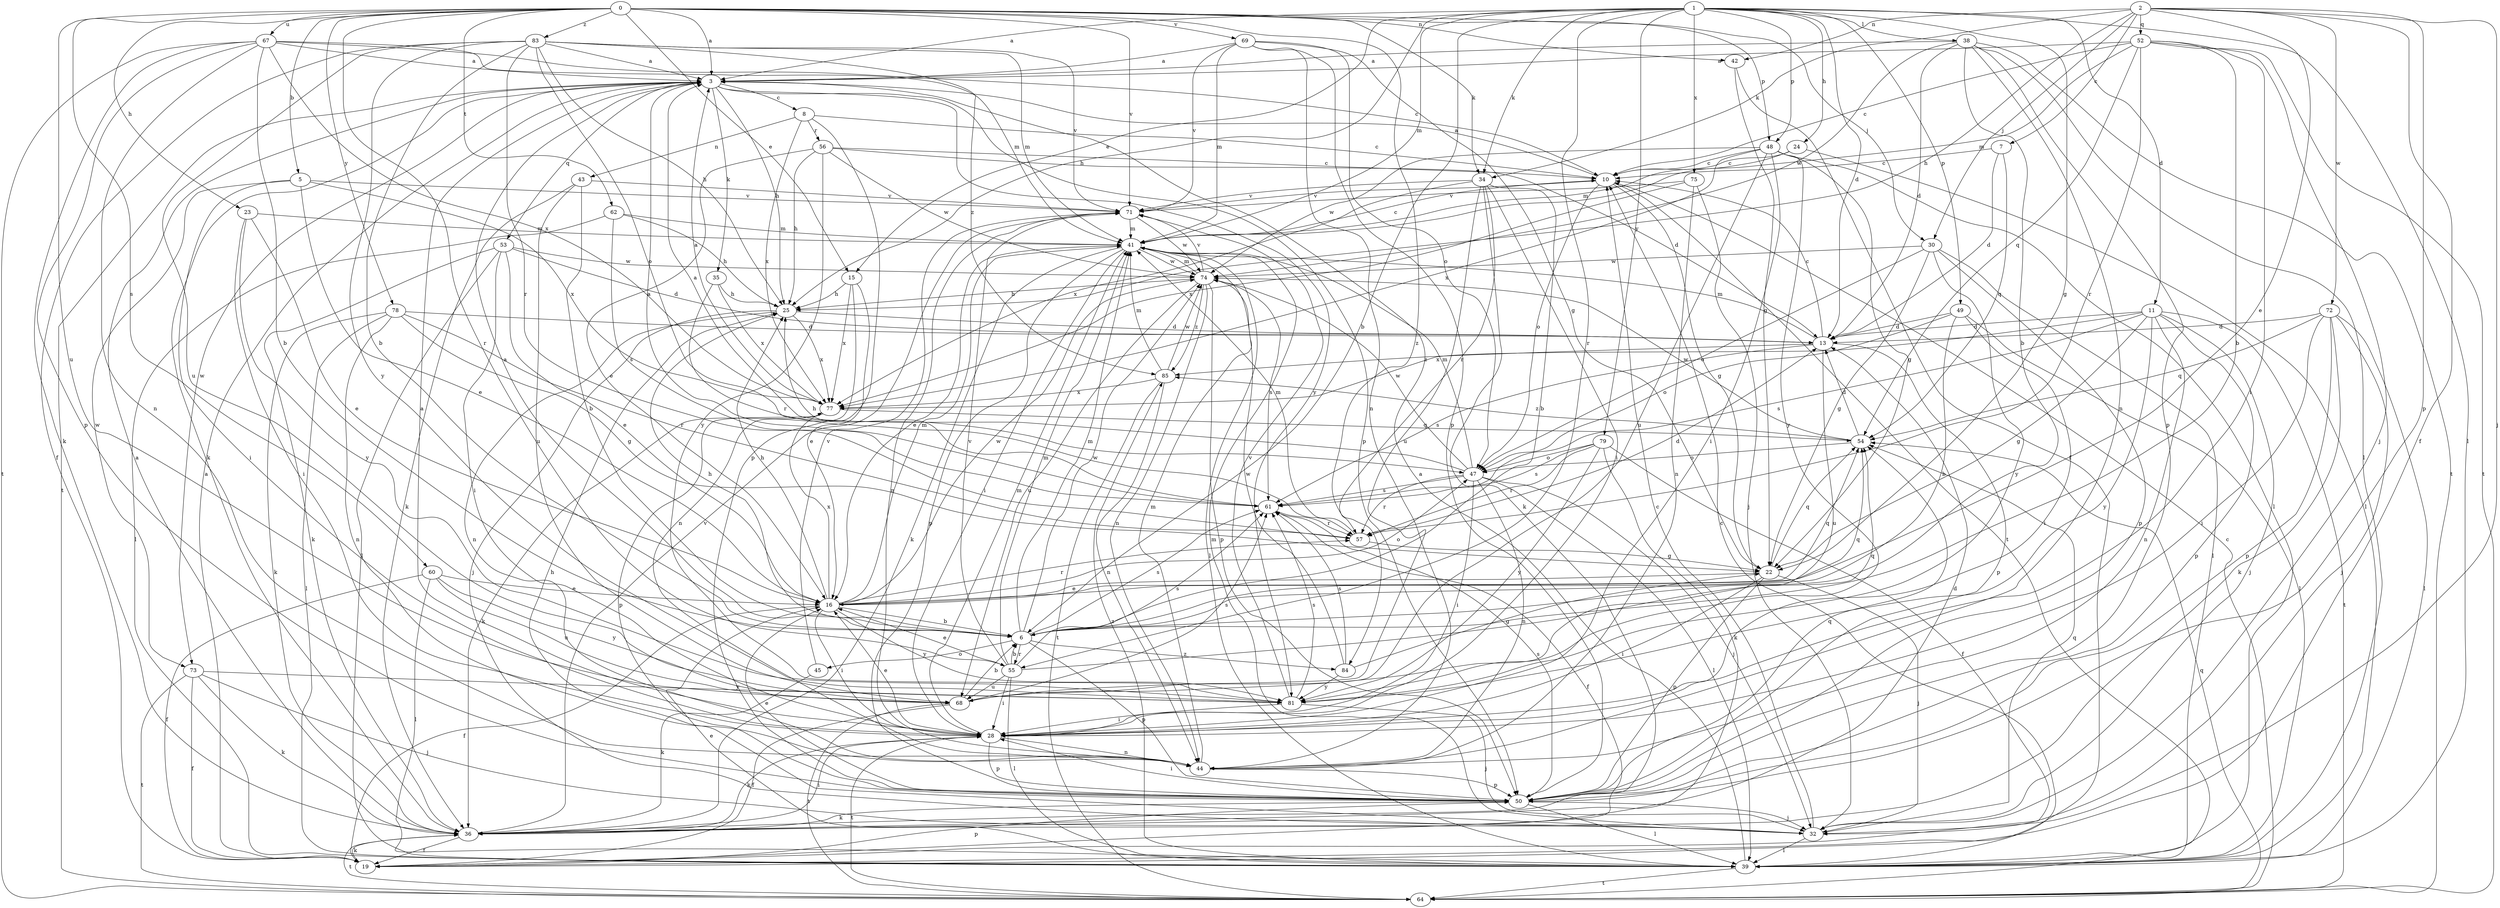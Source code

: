 strict digraph  {
0;
1;
2;
3;
5;
6;
7;
8;
10;
11;
13;
15;
16;
19;
22;
23;
24;
25;
28;
30;
32;
34;
35;
36;
38;
39;
41;
42;
43;
44;
45;
47;
48;
49;
50;
52;
53;
54;
55;
56;
57;
60;
61;
62;
64;
67;
68;
69;
71;
72;
73;
74;
75;
77;
78;
79;
81;
83;
84;
85;
0 -> 3  [label=a];
0 -> 5  [label=b];
0 -> 15  [label=e];
0 -> 23  [label=h];
0 -> 30  [label=j];
0 -> 34  [label=k];
0 -> 42  [label=n];
0 -> 48  [label=p];
0 -> 55  [label=r];
0 -> 60  [label=s];
0 -> 62  [label=t];
0 -> 67  [label=u];
0 -> 68  [label=u];
0 -> 69  [label=v];
0 -> 71  [label=v];
0 -> 78  [label=y];
0 -> 83  [label=z];
0 -> 84  [label=z];
1 -> 3  [label=a];
1 -> 6  [label=b];
1 -> 11  [label=d];
1 -> 13  [label=d];
1 -> 15  [label=e];
1 -> 22  [label=g];
1 -> 24  [label=h];
1 -> 25  [label=h];
1 -> 34  [label=k];
1 -> 38  [label=l];
1 -> 39  [label=l];
1 -> 41  [label=m];
1 -> 48  [label=p];
1 -> 49  [label=p];
1 -> 55  [label=r];
1 -> 75  [label=x];
1 -> 79  [label=y];
2 -> 7  [label=c];
2 -> 16  [label=e];
2 -> 19  [label=f];
2 -> 25  [label=h];
2 -> 30  [label=j];
2 -> 32  [label=j];
2 -> 34  [label=k];
2 -> 42  [label=n];
2 -> 50  [label=p];
2 -> 52  [label=q];
2 -> 72  [label=w];
3 -> 8  [label=c];
3 -> 25  [label=h];
3 -> 35  [label=k];
3 -> 36  [label=k];
3 -> 50  [label=p];
3 -> 53  [label=q];
3 -> 64  [label=t];
3 -> 73  [label=w];
3 -> 81  [label=y];
5 -> 16  [label=e];
5 -> 28  [label=i];
5 -> 71  [label=v];
5 -> 73  [label=w];
5 -> 77  [label=x];
6 -> 3  [label=a];
6 -> 25  [label=h];
6 -> 41  [label=m];
6 -> 45  [label=o];
6 -> 50  [label=p];
6 -> 54  [label=q];
6 -> 55  [label=r];
6 -> 61  [label=s];
6 -> 74  [label=w];
6 -> 84  [label=z];
7 -> 10  [label=c];
7 -> 13  [label=d];
7 -> 54  [label=q];
8 -> 10  [label=c];
8 -> 43  [label=n];
8 -> 50  [label=p];
8 -> 56  [label=r];
8 -> 77  [label=x];
10 -> 3  [label=a];
10 -> 22  [label=g];
10 -> 47  [label=o];
10 -> 64  [label=t];
10 -> 71  [label=v];
11 -> 13  [label=d];
11 -> 22  [label=g];
11 -> 32  [label=j];
11 -> 44  [label=n];
11 -> 50  [label=p];
11 -> 61  [label=s];
11 -> 64  [label=t];
11 -> 77  [label=x];
11 -> 81  [label=y];
13 -> 10  [label=c];
13 -> 41  [label=m];
13 -> 50  [label=p];
13 -> 61  [label=s];
13 -> 68  [label=u];
13 -> 85  [label=z];
15 -> 16  [label=e];
15 -> 25  [label=h];
15 -> 44  [label=n];
15 -> 77  [label=x];
16 -> 6  [label=b];
16 -> 19  [label=f];
16 -> 25  [label=h];
16 -> 28  [label=i];
16 -> 41  [label=m];
16 -> 47  [label=o];
16 -> 54  [label=q];
16 -> 57  [label=r];
16 -> 74  [label=w];
16 -> 77  [label=x];
16 -> 81  [label=y];
19 -> 3  [label=a];
19 -> 36  [label=k];
19 -> 50  [label=p];
22 -> 16  [label=e];
22 -> 28  [label=i];
22 -> 32  [label=j];
22 -> 50  [label=p];
22 -> 54  [label=q];
23 -> 16  [label=e];
23 -> 28  [label=i];
23 -> 41  [label=m];
23 -> 81  [label=y];
24 -> 10  [label=c];
24 -> 39  [label=l];
24 -> 41  [label=m];
25 -> 13  [label=d];
25 -> 32  [label=j];
25 -> 44  [label=n];
25 -> 77  [label=x];
28 -> 3  [label=a];
28 -> 16  [label=e];
28 -> 36  [label=k];
28 -> 41  [label=m];
28 -> 44  [label=n];
28 -> 50  [label=p];
28 -> 64  [label=t];
30 -> 22  [label=g];
30 -> 39  [label=l];
30 -> 47  [label=o];
30 -> 50  [label=p];
30 -> 74  [label=w];
30 -> 81  [label=y];
32 -> 10  [label=c];
32 -> 25  [label=h];
32 -> 39  [label=l];
32 -> 41  [label=m];
32 -> 54  [label=q];
34 -> 6  [label=b];
34 -> 28  [label=i];
34 -> 36  [label=k];
34 -> 57  [label=r];
34 -> 68  [label=u];
34 -> 71  [label=v];
34 -> 77  [label=x];
35 -> 25  [label=h];
35 -> 57  [label=r];
35 -> 77  [label=x];
36 -> 3  [label=a];
36 -> 13  [label=d];
36 -> 19  [label=f];
36 -> 28  [label=i];
36 -> 64  [label=t];
36 -> 71  [label=v];
38 -> 3  [label=a];
38 -> 6  [label=b];
38 -> 13  [label=d];
38 -> 39  [label=l];
38 -> 44  [label=n];
38 -> 50  [label=p];
38 -> 64  [label=t];
38 -> 74  [label=w];
39 -> 3  [label=a];
39 -> 10  [label=c];
39 -> 16  [label=e];
39 -> 64  [label=t];
39 -> 85  [label=z];
41 -> 10  [label=c];
41 -> 16  [label=e];
41 -> 28  [label=i];
41 -> 36  [label=k];
41 -> 39  [label=l];
41 -> 50  [label=p];
41 -> 74  [label=w];
42 -> 19  [label=f];
42 -> 22  [label=g];
43 -> 6  [label=b];
43 -> 36  [label=k];
43 -> 68  [label=u];
43 -> 71  [label=v];
44 -> 41  [label=m];
44 -> 50  [label=p];
45 -> 36  [label=k];
45 -> 71  [label=v];
47 -> 3  [label=a];
47 -> 28  [label=i];
47 -> 32  [label=j];
47 -> 39  [label=l];
47 -> 41  [label=m];
47 -> 44  [label=n];
47 -> 57  [label=r];
47 -> 61  [label=s];
47 -> 74  [label=w];
48 -> 10  [label=c];
48 -> 22  [label=g];
48 -> 28  [label=i];
48 -> 39  [label=l];
48 -> 68  [label=u];
48 -> 74  [label=w];
48 -> 77  [label=x];
48 -> 81  [label=y];
49 -> 6  [label=b];
49 -> 13  [label=d];
49 -> 28  [label=i];
49 -> 39  [label=l];
49 -> 47  [label=o];
50 -> 16  [label=e];
50 -> 28  [label=i];
50 -> 32  [label=j];
50 -> 36  [label=k];
50 -> 39  [label=l];
50 -> 54  [label=q];
50 -> 61  [label=s];
52 -> 3  [label=a];
52 -> 6  [label=b];
52 -> 10  [label=c];
52 -> 28  [label=i];
52 -> 32  [label=j];
52 -> 41  [label=m];
52 -> 54  [label=q];
52 -> 57  [label=r];
52 -> 64  [label=t];
53 -> 13  [label=d];
53 -> 16  [label=e];
53 -> 28  [label=i];
53 -> 36  [label=k];
53 -> 39  [label=l];
53 -> 74  [label=w];
54 -> 13  [label=d];
54 -> 47  [label=o];
54 -> 74  [label=w];
54 -> 85  [label=z];
55 -> 6  [label=b];
55 -> 16  [label=e];
55 -> 28  [label=i];
55 -> 39  [label=l];
55 -> 41  [label=m];
55 -> 54  [label=q];
55 -> 61  [label=s];
55 -> 68  [label=u];
55 -> 71  [label=v];
56 -> 10  [label=c];
56 -> 13  [label=d];
56 -> 16  [label=e];
56 -> 25  [label=h];
56 -> 74  [label=w];
56 -> 81  [label=y];
57 -> 13  [label=d];
57 -> 22  [label=g];
57 -> 41  [label=m];
60 -> 16  [label=e];
60 -> 19  [label=f];
60 -> 39  [label=l];
60 -> 68  [label=u];
60 -> 81  [label=y];
61 -> 3  [label=a];
61 -> 19  [label=f];
61 -> 25  [label=h];
61 -> 57  [label=r];
62 -> 25  [label=h];
62 -> 39  [label=l];
62 -> 41  [label=m];
62 -> 61  [label=s];
64 -> 10  [label=c];
64 -> 54  [label=q];
67 -> 3  [label=a];
67 -> 6  [label=b];
67 -> 10  [label=c];
67 -> 36  [label=k];
67 -> 41  [label=m];
67 -> 44  [label=n];
67 -> 50  [label=p];
67 -> 64  [label=t];
67 -> 77  [label=x];
68 -> 6  [label=b];
68 -> 19  [label=f];
68 -> 61  [label=s];
68 -> 64  [label=t];
69 -> 3  [label=a];
69 -> 22  [label=g];
69 -> 41  [label=m];
69 -> 44  [label=n];
69 -> 47  [label=o];
69 -> 50  [label=p];
69 -> 71  [label=v];
71 -> 41  [label=m];
71 -> 44  [label=n];
71 -> 74  [label=w];
72 -> 13  [label=d];
72 -> 28  [label=i];
72 -> 32  [label=j];
72 -> 36  [label=k];
72 -> 39  [label=l];
72 -> 50  [label=p];
72 -> 54  [label=q];
73 -> 19  [label=f];
73 -> 32  [label=j];
73 -> 36  [label=k];
73 -> 64  [label=t];
73 -> 81  [label=y];
74 -> 25  [label=h];
74 -> 41  [label=m];
74 -> 44  [label=n];
74 -> 50  [label=p];
74 -> 61  [label=s];
74 -> 68  [label=u];
74 -> 71  [label=v];
74 -> 85  [label=z];
75 -> 32  [label=j];
75 -> 44  [label=n];
75 -> 71  [label=v];
75 -> 77  [label=x];
77 -> 3  [label=a];
77 -> 36  [label=k];
77 -> 50  [label=p];
77 -> 54  [label=q];
78 -> 13  [label=d];
78 -> 22  [label=g];
78 -> 36  [label=k];
78 -> 39  [label=l];
78 -> 44  [label=n];
78 -> 57  [label=r];
79 -> 19  [label=f];
79 -> 36  [label=k];
79 -> 47  [label=o];
79 -> 57  [label=r];
79 -> 61  [label=s];
79 -> 81  [label=y];
81 -> 28  [label=i];
81 -> 32  [label=j];
81 -> 61  [label=s];
81 -> 71  [label=v];
83 -> 3  [label=a];
83 -> 6  [label=b];
83 -> 19  [label=f];
83 -> 25  [label=h];
83 -> 41  [label=m];
83 -> 47  [label=o];
83 -> 57  [label=r];
83 -> 68  [label=u];
83 -> 71  [label=v];
83 -> 81  [label=y];
83 -> 85  [label=z];
84 -> 22  [label=g];
84 -> 61  [label=s];
84 -> 74  [label=w];
84 -> 81  [label=y];
85 -> 41  [label=m];
85 -> 44  [label=n];
85 -> 64  [label=t];
85 -> 74  [label=w];
85 -> 77  [label=x];
}
